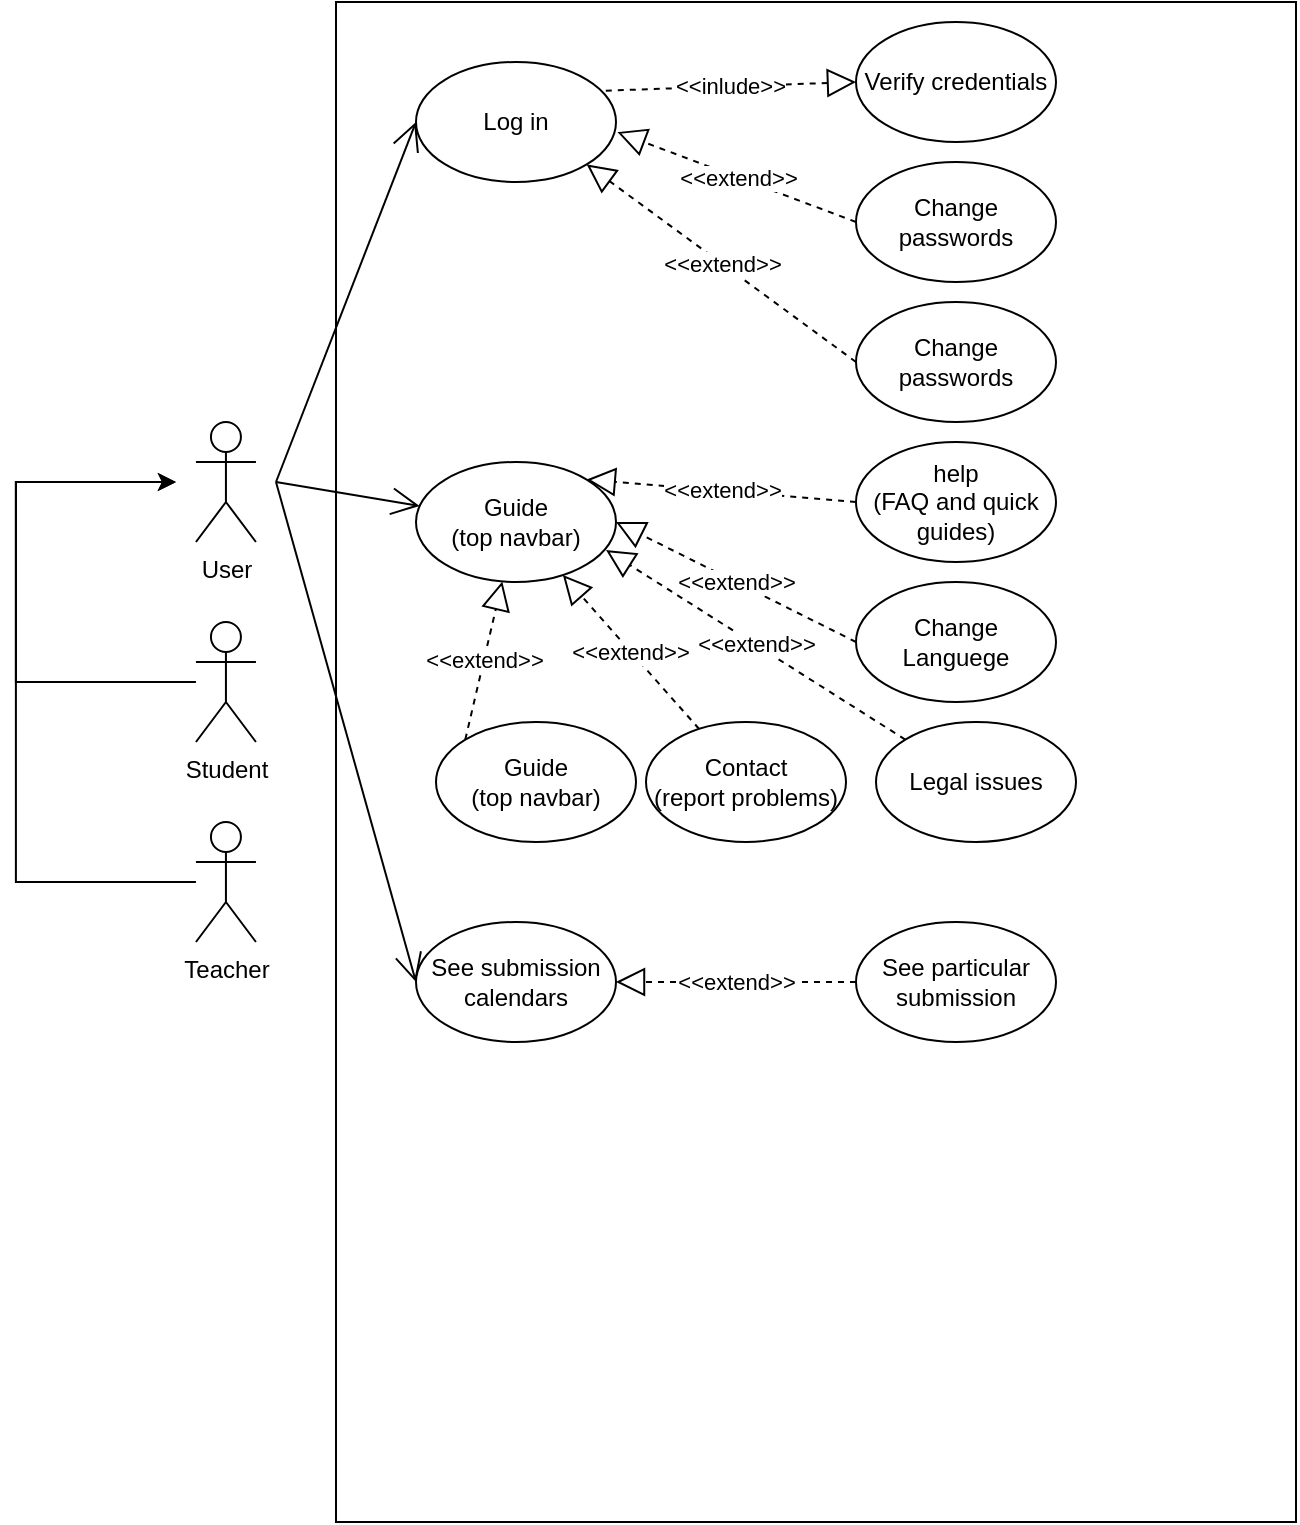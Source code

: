 <mxfile version="20.3.0" type="device"><diagram id="xnmVzoaIjGyRQu9rK1FL" name="Page-1"><mxGraphModel dx="1596" dy="878" grid="1" gridSize="10" guides="1" tooltips="1" connect="1" arrows="1" fold="1" page="1" pageScale="1" pageWidth="850" pageHeight="1100" math="0" shadow="0"><root><mxCell id="0"/><mxCell id="1" parent="0"/><mxCell id="JXOFkkJaBYqTutA2dqvT-2" value="" style="rounded=0;whiteSpace=wrap;html=1;" parent="1" vertex="1"><mxGeometry x="170" y="120" width="480" height="760" as="geometry"/></mxCell><mxCell id="JXOFkkJaBYqTutA2dqvT-9" style="edgeStyle=orthogonalEdgeStyle;rounded=0;orthogonalLoop=1;jettySize=auto;html=1;" parent="1" source="JXOFkkJaBYqTutA2dqvT-4" edge="1"><mxGeometry relative="1" as="geometry"><mxPoint x="89.97" y="360" as="targetPoint"/><Array as="points"><mxPoint x="9.97" y="460"/><mxPoint x="9.97" y="360"/></Array></mxGeometry></mxCell><mxCell id="JXOFkkJaBYqTutA2dqvT-4" value="Student" style="shape=umlActor;verticalLabelPosition=bottom;verticalAlign=top;html=1;outlineConnect=0;" parent="1" vertex="1"><mxGeometry x="99.97" y="430" width="30" height="60" as="geometry"/></mxCell><mxCell id="JXOFkkJaBYqTutA2dqvT-5" value="Log in" style="ellipse;whiteSpace=wrap;html=1;" parent="1" vertex="1"><mxGeometry x="210" y="150" width="100" height="60" as="geometry"/></mxCell><mxCell id="JXOFkkJaBYqTutA2dqvT-8" style="edgeStyle=orthogonalEdgeStyle;rounded=0;orthogonalLoop=1;jettySize=auto;html=1;" parent="1" source="JXOFkkJaBYqTutA2dqvT-6" edge="1"><mxGeometry relative="1" as="geometry"><mxPoint x="89.97" y="360" as="targetPoint"/><Array as="points"><mxPoint x="9.97" y="560"/><mxPoint x="9.97" y="360"/></Array></mxGeometry></mxCell><mxCell id="JXOFkkJaBYqTutA2dqvT-6" value="Teacher" style="shape=umlActor;verticalLabelPosition=bottom;verticalAlign=top;html=1;outlineConnect=0;" parent="1" vertex="1"><mxGeometry x="99.97" y="530" width="30" height="60" as="geometry"/></mxCell><mxCell id="JXOFkkJaBYqTutA2dqvT-7" value="User" style="shape=umlActor;verticalLabelPosition=bottom;verticalAlign=top;html=1;outlineConnect=0;" parent="1" vertex="1"><mxGeometry x="99.97" y="330" width="30" height="60" as="geometry"/></mxCell><mxCell id="JXOFkkJaBYqTutA2dqvT-15" value="" style="endArrow=open;endFill=1;endSize=12;html=1;rounded=0;entryX=0;entryY=0.5;entryDx=0;entryDy=0;" parent="1" target="JXOFkkJaBYqTutA2dqvT-5" edge="1"><mxGeometry width="160" relative="1" as="geometry"><mxPoint x="140" y="360" as="sourcePoint"/><mxPoint x="330" y="319.66" as="targetPoint"/></mxGeometry></mxCell><mxCell id="JXOFkkJaBYqTutA2dqvT-16" value="Verify credentials" style="ellipse;whiteSpace=wrap;html=1;" parent="1" vertex="1"><mxGeometry x="430" y="130" width="100" height="60" as="geometry"/></mxCell><mxCell id="JXOFkkJaBYqTutA2dqvT-17" value="Change passwords" style="ellipse;whiteSpace=wrap;html=1;" parent="1" vertex="1"><mxGeometry x="430" y="200" width="100" height="60" as="geometry"/></mxCell><mxCell id="JXOFkkJaBYqTutA2dqvT-18" value="&amp;lt;&amp;lt;inlude&amp;gt;&amp;gt;" style="endArrow=block;dashed=1;endFill=0;endSize=12;html=1;rounded=0;exitX=0.949;exitY=0.239;exitDx=0;exitDy=0;entryX=0;entryY=0.5;entryDx=0;entryDy=0;exitPerimeter=0;" parent="1" source="JXOFkkJaBYqTutA2dqvT-5" target="JXOFkkJaBYqTutA2dqvT-16" edge="1"><mxGeometry width="160" relative="1" as="geometry"><mxPoint x="270" y="370" as="sourcePoint"/><mxPoint x="430" y="370" as="targetPoint"/></mxGeometry></mxCell><mxCell id="JXOFkkJaBYqTutA2dqvT-19" value="&amp;lt;&amp;lt;extend&amp;gt;&amp;gt;" style="endArrow=block;dashed=1;endFill=0;endSize=12;html=1;rounded=0;entryX=1.007;entryY=0.584;entryDx=0;entryDy=0;exitX=0;exitY=0.5;exitDx=0;exitDy=0;entryPerimeter=0;" parent="1" source="JXOFkkJaBYqTutA2dqvT-17" target="JXOFkkJaBYqTutA2dqvT-5" edge="1"><mxGeometry width="160" relative="1" as="geometry"><mxPoint x="380" y="390" as="sourcePoint"/><mxPoint x="540" y="390" as="targetPoint"/></mxGeometry></mxCell><mxCell id="JXOFkkJaBYqTutA2dqvT-20" value="Change passwords" style="ellipse;whiteSpace=wrap;html=1;" parent="1" vertex="1"><mxGeometry x="430" y="270" width="100" height="60" as="geometry"/></mxCell><mxCell id="JXOFkkJaBYqTutA2dqvT-21" value="&amp;lt;&amp;lt;extend&amp;gt;&amp;gt;" style="endArrow=block;dashed=1;endFill=0;endSize=12;html=1;rounded=0;exitX=0;exitY=0.5;exitDx=0;exitDy=0;entryX=1;entryY=1;entryDx=0;entryDy=0;" parent="1" source="JXOFkkJaBYqTutA2dqvT-20" target="JXOFkkJaBYqTutA2dqvT-5" edge="1"><mxGeometry width="160" relative="1" as="geometry"><mxPoint x="424.8" y="260.0" as="sourcePoint"/><mxPoint x="310" y="190" as="targetPoint"/></mxGeometry></mxCell><mxCell id="JXOFkkJaBYqTutA2dqvT-22" value="Guide&lt;br&gt;(top navbar)" style="ellipse;whiteSpace=wrap;html=1;" parent="1" vertex="1"><mxGeometry x="210" y="350" width="100" height="60" as="geometry"/></mxCell><mxCell id="JXOFkkJaBYqTutA2dqvT-23" value="" style="endArrow=open;endFill=1;endSize=12;html=1;rounded=0;" parent="1" target="JXOFkkJaBYqTutA2dqvT-22" edge="1"><mxGeometry width="160" relative="1" as="geometry"><mxPoint x="140" y="360" as="sourcePoint"/><mxPoint x="220" y="190" as="targetPoint"/></mxGeometry></mxCell><mxCell id="LMvYWli8KcNraRqgUyE8-1" value="Change Languege" style="ellipse;whiteSpace=wrap;html=1;" vertex="1" parent="1"><mxGeometry x="430" y="410" width="100" height="60" as="geometry"/></mxCell><mxCell id="LMvYWli8KcNraRqgUyE8-2" value="Guide&lt;br&gt;(top navbar)" style="ellipse;whiteSpace=wrap;html=1;" vertex="1" parent="1"><mxGeometry x="220" y="480" width="100" height="60" as="geometry"/></mxCell><mxCell id="LMvYWli8KcNraRqgUyE8-3" value="Contact&lt;br&gt;(report problems)" style="ellipse;whiteSpace=wrap;html=1;" vertex="1" parent="1"><mxGeometry x="325" y="480" width="100" height="60" as="geometry"/></mxCell><mxCell id="LMvYWli8KcNraRqgUyE8-4" value="Legal issues" style="ellipse;whiteSpace=wrap;html=1;" vertex="1" parent="1"><mxGeometry x="440" y="480" width="100" height="60" as="geometry"/></mxCell><mxCell id="LMvYWli8KcNraRqgUyE8-5" value="help&lt;br&gt;(FAQ and quick guides)" style="ellipse;whiteSpace=wrap;html=1;" vertex="1" parent="1"><mxGeometry x="430" y="340" width="100" height="60" as="geometry"/></mxCell><mxCell id="LMvYWli8KcNraRqgUyE8-6" value="&amp;lt;&amp;lt;extend&amp;gt;&amp;gt;" style="endArrow=block;dashed=1;endFill=0;endSize=12;html=1;rounded=0;exitX=0;exitY=0.5;exitDx=0;exitDy=0;entryX=1;entryY=0;entryDx=0;entryDy=0;" edge="1" parent="1" source="LMvYWli8KcNraRqgUyE8-5" target="JXOFkkJaBYqTutA2dqvT-22"><mxGeometry width="160" relative="1" as="geometry"><mxPoint x="424.64" y="400" as="sourcePoint"/><mxPoint x="289.995" y="301.213" as="targetPoint"/></mxGeometry></mxCell><mxCell id="LMvYWli8KcNraRqgUyE8-7" value="&amp;lt;&amp;lt;extend&amp;gt;&amp;gt;" style="endArrow=block;dashed=1;endFill=0;endSize=12;html=1;rounded=0;exitX=0;exitY=0.5;exitDx=0;exitDy=0;entryX=1;entryY=0.5;entryDx=0;entryDy=0;" edge="1" parent="1" source="LMvYWli8KcNraRqgUyE8-1" target="JXOFkkJaBYqTutA2dqvT-22"><mxGeometry width="160" relative="1" as="geometry"><mxPoint x="440" y="380" as="sourcePoint"/><mxPoint x="319.761" y="387.073" as="targetPoint"/></mxGeometry></mxCell><mxCell id="LMvYWli8KcNraRqgUyE8-8" value="&amp;lt;&amp;lt;extend&amp;gt;&amp;gt;" style="endArrow=block;dashed=1;endFill=0;endSize=12;html=1;rounded=0;exitX=0;exitY=0;exitDx=0;exitDy=0;entryX=0.95;entryY=0.733;entryDx=0;entryDy=0;entryPerimeter=0;" edge="1" parent="1" source="LMvYWli8KcNraRqgUyE8-4" target="JXOFkkJaBYqTutA2dqvT-22"><mxGeometry width="160" relative="1" as="geometry"><mxPoint x="440" y="450" as="sourcePoint"/><mxPoint x="320" y="390" as="targetPoint"/></mxGeometry></mxCell><mxCell id="LMvYWli8KcNraRqgUyE8-9" value="&amp;lt;&amp;lt;extend&amp;gt;&amp;gt;" style="endArrow=block;dashed=1;endFill=0;endSize=12;html=1;rounded=0;" edge="1" parent="1" source="LMvYWli8KcNraRqgUyE8-3" target="JXOFkkJaBYqTutA2dqvT-22"><mxGeometry width="160" relative="1" as="geometry"><mxPoint x="454.645" y="498.787" as="sourcePoint"/><mxPoint x="315" y="403.98" as="targetPoint"/></mxGeometry></mxCell><mxCell id="LMvYWli8KcNraRqgUyE8-10" value="&amp;lt;&amp;lt;extend&amp;gt;&amp;gt;" style="endArrow=block;dashed=1;endFill=0;endSize=12;html=1;rounded=0;exitX=0;exitY=0;exitDx=0;exitDy=0;" edge="1" parent="1" source="LMvYWli8KcNraRqgUyE8-2" target="JXOFkkJaBYqTutA2dqvT-22"><mxGeometry width="160" relative="1" as="geometry"><mxPoint x="361.582" y="493.494" as="sourcePoint"/><mxPoint x="293.441" y="416.499" as="targetPoint"/></mxGeometry></mxCell><mxCell id="LMvYWli8KcNraRqgUyE8-11" value="See submission calendars" style="ellipse;whiteSpace=wrap;html=1;" vertex="1" parent="1"><mxGeometry x="210" y="580" width="100" height="60" as="geometry"/></mxCell><mxCell id="LMvYWli8KcNraRqgUyE8-12" value="" style="endArrow=open;endFill=1;endSize=12;html=1;rounded=0;entryX=0;entryY=0.5;entryDx=0;entryDy=0;" edge="1" parent="1" target="LMvYWli8KcNraRqgUyE8-11"><mxGeometry width="160" relative="1" as="geometry"><mxPoint x="140" y="360" as="sourcePoint"/><mxPoint x="233.003" y="369.82" as="targetPoint"/></mxGeometry></mxCell><mxCell id="LMvYWli8KcNraRqgUyE8-13" value="See particular submission" style="ellipse;whiteSpace=wrap;html=1;" vertex="1" parent="1"><mxGeometry x="430" y="580" width="100" height="60" as="geometry"/></mxCell><mxCell id="LMvYWli8KcNraRqgUyE8-14" value="&amp;lt;&amp;lt;extend&amp;gt;&amp;gt;" style="endArrow=block;dashed=1;endFill=0;endSize=12;html=1;rounded=0;exitX=0;exitY=0.5;exitDx=0;exitDy=0;entryX=1;entryY=0.5;entryDx=0;entryDy=0;" edge="1" parent="1" source="LMvYWli8KcNraRqgUyE8-13" target="LMvYWli8KcNraRqgUyE8-11"><mxGeometry width="160" relative="1" as="geometry"><mxPoint x="409.072" y="666.994" as="sourcePoint"/><mxPoint x="340.931" y="589.999" as="targetPoint"/></mxGeometry></mxCell></root></mxGraphModel></diagram></mxfile>